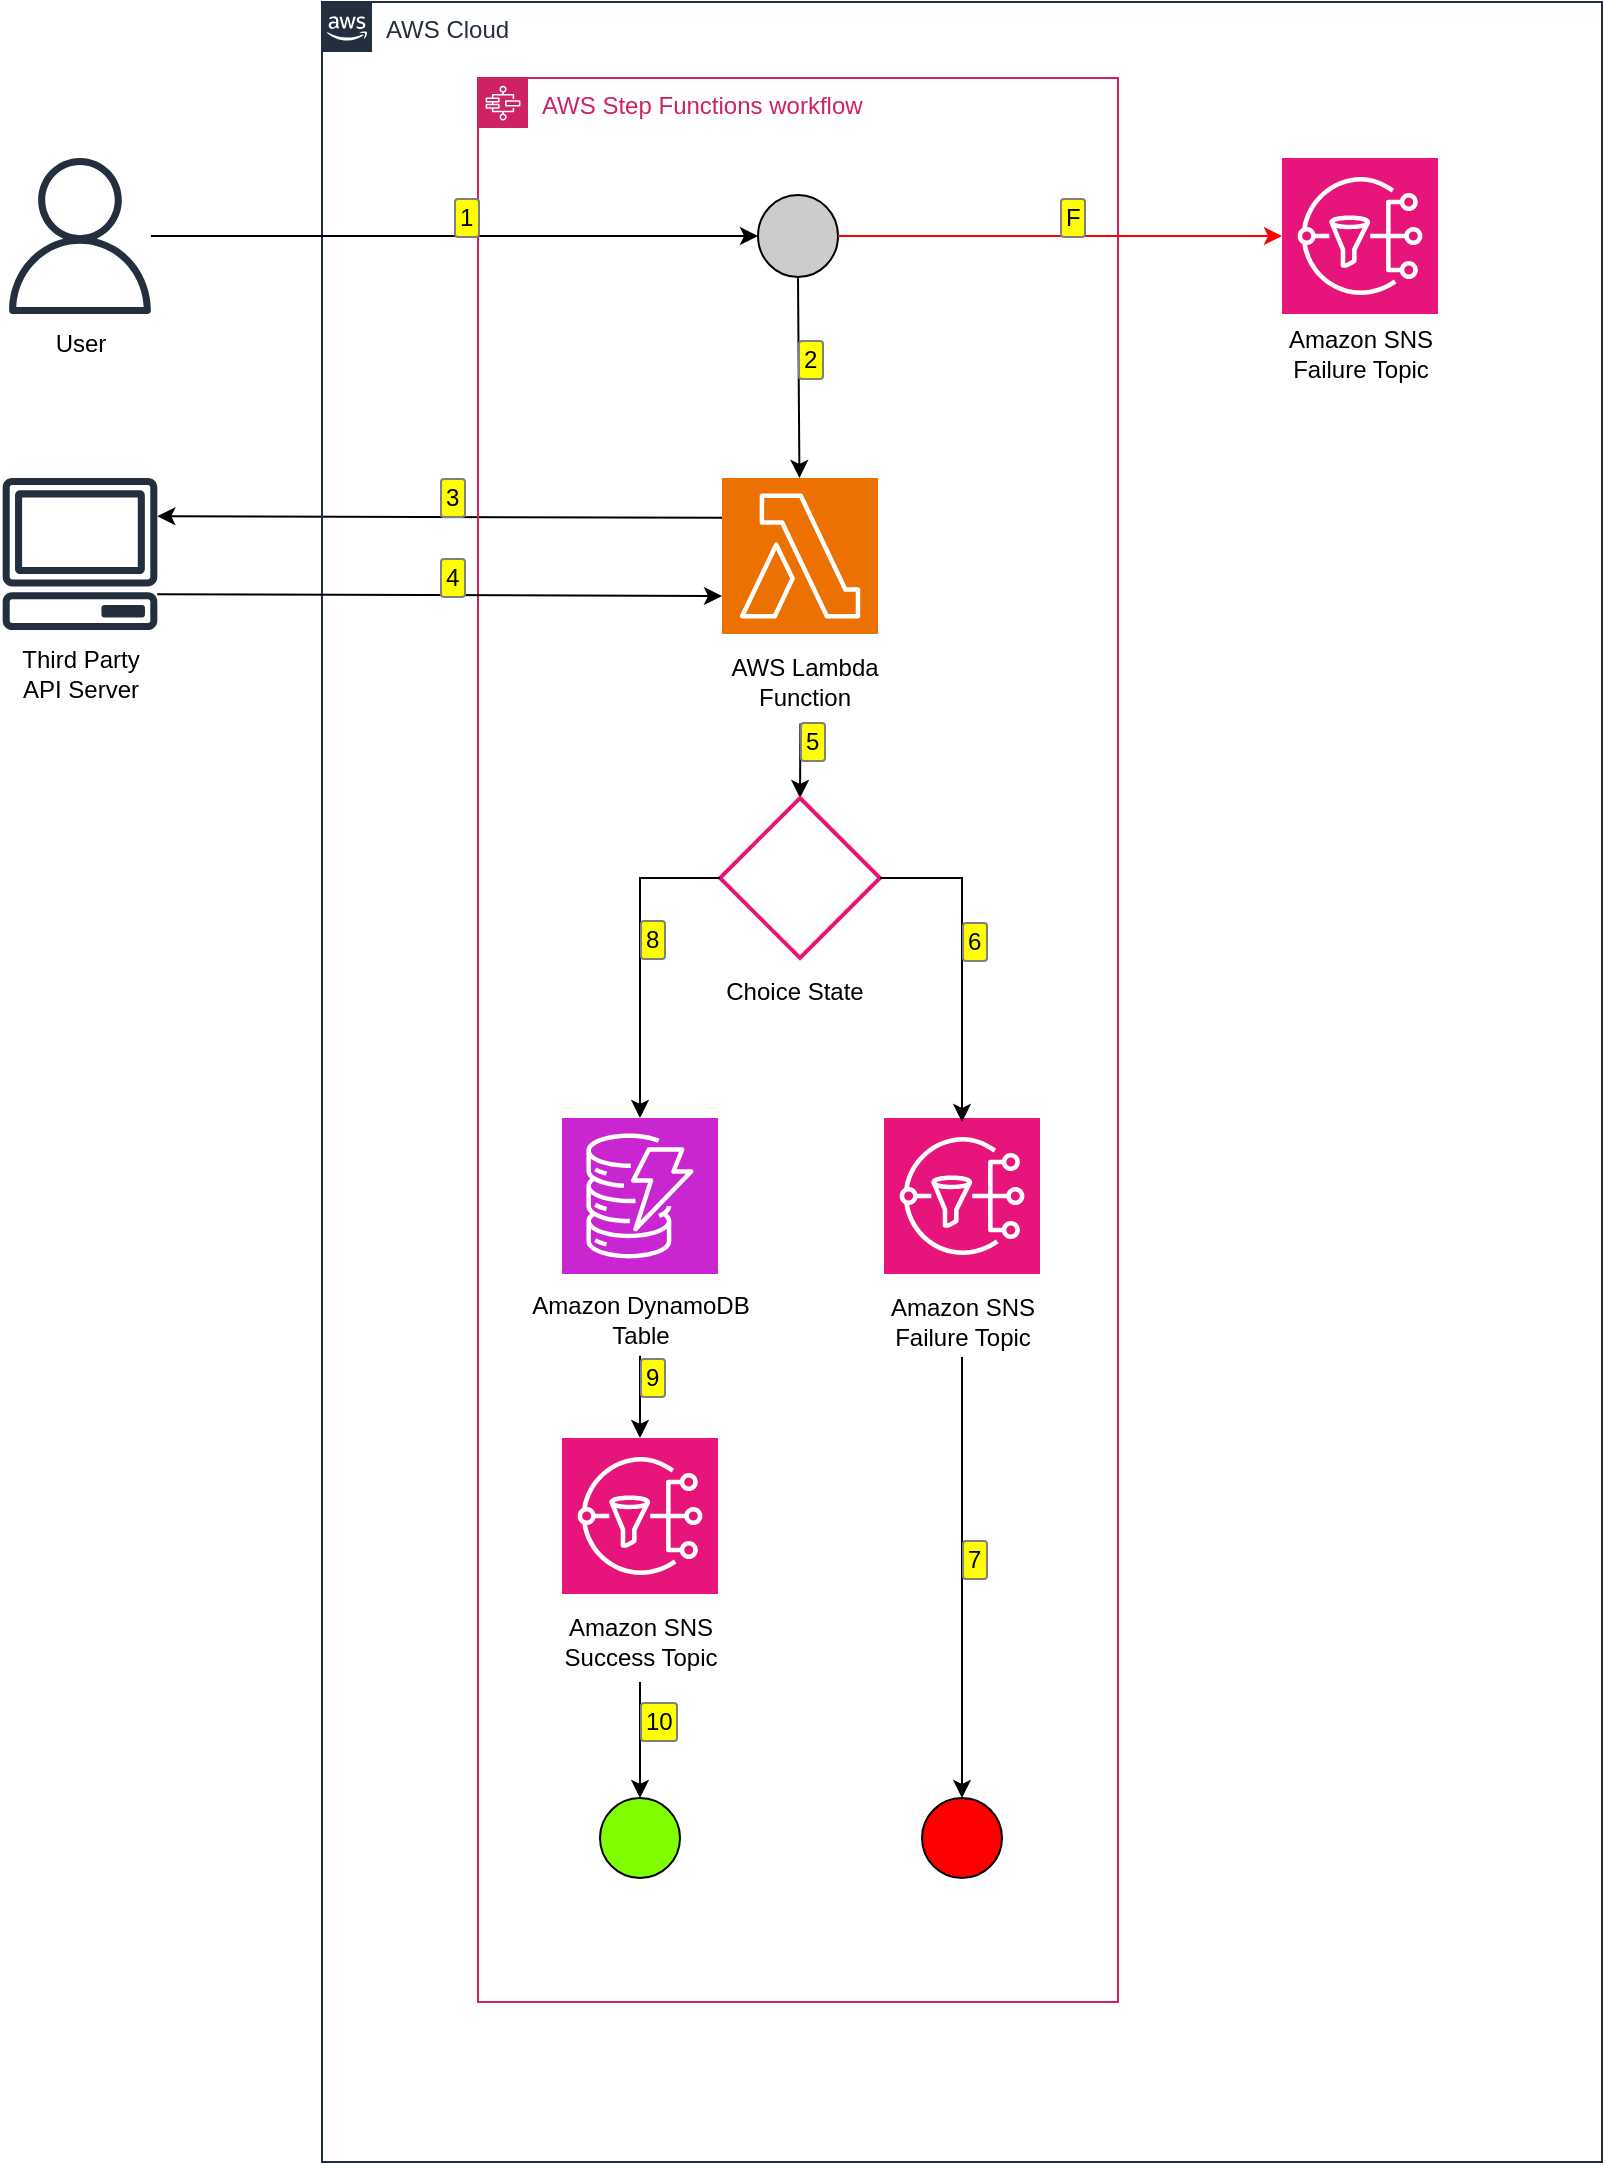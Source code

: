 <mxfile>
    <diagram id="j-ZN3c-Z95xVEWzWztcw" name="Page-1">
        <mxGraphModel dx="835" dy="444" grid="1" gridSize="10" guides="1" tooltips="1" connect="1" arrows="1" fold="1" page="1" pageScale="1" pageWidth="850" pageHeight="1100" math="0" shadow="0">
            <root>
                <mxCell id="0"/>
                <mxCell id="1" parent="0"/>
                <mxCell id="20" style="edgeStyle=none;html=1;enumerate=1;enumerateValue=3;" edge="1" parent="1">
                    <mxGeometry relative="1" as="geometry">
                        <mxPoint x="400.0" y="297.892" as="sourcePoint"/>
                        <mxPoint x="117.665" y="297.107" as="targetPoint"/>
                    </mxGeometry>
                </mxCell>
                <mxCell id="22" style="edgeStyle=none;html=1;exitX=0.482;exitY=1.019;exitDx=0;exitDy=0;exitPerimeter=0;entryX=0.5;entryY=0;entryDx=0;entryDy=0;enumerate=1;enumerateValue=5;" edge="1" parent="1" source="42" target="3">
                    <mxGeometry relative="1" as="geometry"/>
                </mxCell>
                <mxCell id="2" value="" style="sketch=0;points=[[0,0,0],[0.25,0,0],[0.5,0,0],[0.75,0,0],[1,0,0],[0,1,0],[0.25,1,0],[0.5,1,0],[0.75,1,0],[1,1,0],[0,0.25,0],[0,0.5,0],[0,0.75,0],[1,0.25,0],[1,0.5,0],[1,0.75,0]];outlineConnect=0;fontColor=#232F3E;fillColor=#ED7100;strokeColor=#ffffff;dashed=0;verticalLabelPosition=bottom;verticalAlign=top;align=center;html=1;fontSize=12;fontStyle=0;aspect=fixed;shape=mxgraph.aws4.resourceIcon;resIcon=mxgraph.aws4.lambda;" parent="1" vertex="1">
                    <mxGeometry x="400" y="278" width="78" height="78" as="geometry"/>
                </mxCell>
                <mxCell id="3" value="" style="rhombus;strokeWidth=2;strokeColor=#E7157B;fillColor=none;" vertex="1" parent="1">
                    <mxGeometry x="399" y="438" width="80" height="80" as="geometry"/>
                </mxCell>
                <mxCell id="4" value="" style="sketch=0;points=[[0,0,0],[0.25,0,0],[0.5,0,0],[0.75,0,0],[1,0,0],[0,1,0],[0.25,1,0],[0.5,1,0],[0.75,1,0],[1,1,0],[0,0.25,0],[0,0.5,0],[0,0.75,0],[1,0.25,0],[1,0.5,0],[1,0.75,0]];outlineConnect=0;fontColor=#232F3E;fillColor=#C925D1;strokeColor=#ffffff;dashed=0;verticalLabelPosition=bottom;verticalAlign=top;align=center;html=1;fontSize=12;fontStyle=0;aspect=fixed;shape=mxgraph.aws4.resourceIcon;resIcon=mxgraph.aws4.dynamodb;" vertex="1" parent="1">
                    <mxGeometry x="320" y="598" width="78" height="78" as="geometry"/>
                </mxCell>
                <mxCell id="7" value="" style="sketch=0;outlineConnect=0;fontColor=#232F3E;gradientColor=none;fillColor=#232F3D;strokeColor=none;dashed=0;verticalLabelPosition=bottom;verticalAlign=top;align=center;html=1;fontSize=12;fontStyle=0;aspect=fixed;pointerEvents=1;shape=mxgraph.aws4.user;" vertex="1" parent="1">
                    <mxGeometry x="40" y="118" width="78" height="78" as="geometry"/>
                </mxCell>
                <mxCell id="8" value="" style="sketch=0;outlineConnect=0;fontColor=#232F3E;gradientColor=none;fillColor=#232F3D;strokeColor=none;dashed=0;verticalLabelPosition=bottom;verticalAlign=top;align=center;html=1;fontSize=12;fontStyle=0;aspect=fixed;pointerEvents=1;shape=mxgraph.aws4.client;" vertex="1" parent="1">
                    <mxGeometry x="40" y="278" width="78" height="76" as="geometry"/>
                </mxCell>
                <mxCell id="19" style="edgeStyle=none;html=1;exitX=0.5;exitY=1;exitDx=0;exitDy=0;exitPerimeter=0;enumerate=1;enumerateValue=2;" edge="1" parent="1" source="9" target="2">
                    <mxGeometry relative="1" as="geometry"/>
                </mxCell>
                <mxCell id="9" value="" style="strokeWidth=1;html=1;shape=mxgraph.flowchart.start_2;whiteSpace=wrap;fillColor=#CCCCCC;strokeColor=default;" vertex="1" parent="1">
                    <mxGeometry x="418" y="136.5" width="40" height="41" as="geometry"/>
                </mxCell>
                <mxCell id="10" value="" style="strokeWidth=1;html=1;shape=mxgraph.flowchart.start_2;whiteSpace=wrap;fillColor=#80FF00;strokeColor=default;" vertex="1" parent="1">
                    <mxGeometry x="339" y="938" width="40" height="40" as="geometry"/>
                </mxCell>
                <mxCell id="15" value="AWS Step Functions workflow" style="points=[[0,0],[0.25,0],[0.5,0],[0.75,0],[1,0],[1,0.25],[1,0.5],[1,0.75],[1,1],[0.75,1],[0.5,1],[0.25,1],[0,1],[0,0.75],[0,0.5],[0,0.25]];outlineConnect=0;gradientColor=none;html=1;whiteSpace=wrap;fontSize=12;fontStyle=0;container=1;pointerEvents=0;collapsible=0;recursiveResize=0;shape=mxgraph.aws4.group;grIcon=mxgraph.aws4.group_aws_step_functions_workflow;strokeColor=#CD2264;fillColor=none;verticalAlign=top;align=left;spacingLeft=30;fontColor=#CD2264;dashed=0;" vertex="1" parent="1">
                    <mxGeometry x="278" y="78" width="320" height="962" as="geometry"/>
                </mxCell>
                <mxCell id="17" value="AWS Cloud" style="points=[[0,0],[0.25,0],[0.5,0],[0.75,0],[1,0],[1,0.25],[1,0.5],[1,0.75],[1,1],[0.75,1],[0.5,1],[0.25,1],[0,1],[0,0.75],[0,0.5],[0,0.25]];outlineConnect=0;gradientColor=none;html=1;whiteSpace=wrap;fontSize=12;fontStyle=0;container=1;pointerEvents=0;collapsible=0;recursiveResize=0;shape=mxgraph.aws4.group;grIcon=mxgraph.aws4.group_aws_cloud_alt;strokeColor=#232F3E;fillColor=none;verticalAlign=top;align=left;spacingLeft=30;fontColor=#232F3E;dashed=0;" vertex="1" parent="1">
                    <mxGeometry x="200" y="40" width="640" height="1080" as="geometry"/>
                </mxCell>
                <mxCell id="14" value="" style="sketch=0;points=[[0,0,0],[0.25,0,0],[0.5,0,0],[0.75,0,0],[1,0,0],[0,1,0],[0.25,1,0],[0.5,1,0],[0.75,1,0],[1,1,0],[0,0.25,0],[0,0.5,0],[0,0.75,0],[1,0.25,0],[1,0.5,0],[1,0.75,0]];outlineConnect=0;fontColor=#232F3E;fillColor=#E7157B;strokeColor=#ffffff;dashed=0;verticalLabelPosition=bottom;verticalAlign=top;align=center;html=1;fontSize=12;fontStyle=0;aspect=fixed;shape=mxgraph.aws4.resourceIcon;resIcon=mxgraph.aws4.sns;" vertex="1" parent="17">
                    <mxGeometry x="480" y="78" width="78" height="78" as="geometry"/>
                </mxCell>
                <mxCell id="11" value="" style="strokeWidth=1;html=1;shape=mxgraph.flowchart.start_2;whiteSpace=wrap;fillColor=#FF0000;strokeColor=default;" vertex="1" parent="17">
                    <mxGeometry x="300" y="898" width="40" height="40" as="geometry"/>
                </mxCell>
                <mxCell id="5" value="" style="sketch=0;points=[[0,0,0],[0.25,0,0],[0.5,0,0],[0.75,0,0],[1,0,0],[0,1,0],[0.25,1,0],[0.5,1,0],[0.75,1,0],[1,1,0],[0,0.25,0],[0,0.5,0],[0,0.75,0],[1,0.25,0],[1,0.5,0],[1,0.75,0]];outlineConnect=0;fontColor=#232F3E;fillColor=#E7157B;strokeColor=#ffffff;dashed=0;verticalLabelPosition=bottom;verticalAlign=top;align=center;html=1;fontSize=12;fontStyle=0;aspect=fixed;shape=mxgraph.aws4.resourceIcon;resIcon=mxgraph.aws4.sns;" vertex="1" parent="17">
                    <mxGeometry x="281" y="558" width="78" height="78" as="geometry"/>
                </mxCell>
                <mxCell id="24" style="edgeStyle=none;html=1;enumerate=1;enumerateValue=7;exitX=0.5;exitY=0.938;exitDx=0;exitDy=0;exitPerimeter=0;" edge="1" parent="17" source="37" target="11">
                    <mxGeometry relative="1" as="geometry">
                        <mxPoint x="320" y="680" as="sourcePoint"/>
                    </mxGeometry>
                </mxCell>
                <mxCell id="30" value="Amazon SNS&lt;div&gt;Failure Topic&lt;/div&gt;" style="text;html=1;align=center;verticalAlign=middle;resizable=0;points=[];autosize=1;strokeColor=none;fillColor=none;" vertex="1" parent="17">
                    <mxGeometry x="469" y="156" width="100" height="40" as="geometry"/>
                </mxCell>
                <mxCell id="37" value="Amazon SNS&lt;div&gt;Failure Topic&lt;/div&gt;" style="text;html=1;align=center;verticalAlign=middle;resizable=0;points=[];autosize=1;strokeColor=none;fillColor=none;" vertex="1" parent="17">
                    <mxGeometry x="270" y="640" width="100" height="40" as="geometry"/>
                </mxCell>
                <mxCell id="38" value="Amazon DynamoDB&lt;div&gt;Table&lt;/div&gt;" style="text;html=1;align=center;verticalAlign=middle;resizable=0;points=[];autosize=1;strokeColor=none;fillColor=none;" vertex="1" parent="17">
                    <mxGeometry x="94" y="639" width="130" height="40" as="geometry"/>
                </mxCell>
                <mxCell id="40" value="Amazon SNS&lt;div&gt;Success Topic&lt;/div&gt;" style="text;html=1;align=center;verticalAlign=middle;resizable=0;points=[];autosize=1;strokeColor=none;fillColor=none;" vertex="1" parent="17">
                    <mxGeometry x="109" y="800" width="100" height="40" as="geometry"/>
                </mxCell>
                <mxCell id="13" value="" style="sketch=0;points=[[0,0,0],[0.25,0,0],[0.5,0,0],[0.75,0,0],[1,0,0],[0,1,0],[0.25,1,0],[0.5,1,0],[0.75,1,0],[1,1,0],[0,0.25,0],[0,0.5,0],[0,0.75,0],[1,0.25,0],[1,0.5,0],[1,0.75,0]];outlineConnect=0;fontColor=#232F3E;fillColor=#E7157B;strokeColor=#ffffff;dashed=0;verticalLabelPosition=bottom;verticalAlign=top;align=center;html=1;fontSize=12;fontStyle=0;aspect=fixed;shape=mxgraph.aws4.resourceIcon;resIcon=mxgraph.aws4.sns;" vertex="1" parent="17">
                    <mxGeometry x="120" y="718" width="78" height="78" as="geometry"/>
                </mxCell>
                <mxCell id="26" style="edgeStyle=none;html=1;enumerate=1;enumerateValue=9;exitX=0.5;exitY=0.948;exitDx=0;exitDy=0;exitPerimeter=0;" edge="1" parent="17" source="38" target="13">
                    <mxGeometry relative="1" as="geometry">
                        <mxPoint x="160" y="680" as="sourcePoint"/>
                    </mxGeometry>
                </mxCell>
                <mxCell id="41" value="Choice State" style="text;html=1;align=center;verticalAlign=middle;resizable=0;points=[];autosize=1;strokeColor=none;fillColor=none;" vertex="1" parent="17">
                    <mxGeometry x="191" y="480" width="90" height="30" as="geometry"/>
                </mxCell>
                <mxCell id="42" value="AWS Lambda&lt;div&gt;Function&lt;/div&gt;" style="text;html=1;align=center;verticalAlign=middle;resizable=0;points=[];autosize=1;strokeColor=none;fillColor=none;" vertex="1" parent="17">
                    <mxGeometry x="191" y="320" width="100" height="40" as="geometry"/>
                </mxCell>
                <mxCell id="18" style="edgeStyle=none;html=1;entryX=0;entryY=0.5;entryDx=0;entryDy=0;entryPerimeter=0;enumerate=1;enumerateValue=1;" edge="1" parent="1" source="7" target="9">
                    <mxGeometry relative="1" as="geometry"/>
                </mxCell>
                <mxCell id="21" style="edgeStyle=none;html=1;entryX=0;entryY=0.5;entryDx=0;entryDy=0;entryPerimeter=0;enumerate=1;enumerateValue=4;" edge="1" parent="1">
                    <mxGeometry relative="1" as="geometry">
                        <mxPoint x="117.665" y="336.12" as="sourcePoint"/>
                        <mxPoint x="400.0" y="337" as="targetPoint"/>
                    </mxGeometry>
                </mxCell>
                <mxCell id="23" style="edgeStyle=none;html=1;exitX=1;exitY=0.5;exitDx=0;exitDy=0;enumerate=1;enumerateValue=6;rounded=0;curved=0;" edge="1" parent="1" source="3">
                    <mxGeometry relative="1" as="geometry">
                        <mxPoint x="520" y="600" as="targetPoint"/>
                        <Array as="points">
                            <mxPoint x="520" y="478"/>
                        </Array>
                    </mxGeometry>
                </mxCell>
                <mxCell id="25" style="edgeStyle=none;html=1;exitX=0;exitY=0.5;exitDx=0;exitDy=0;entryX=0.5;entryY=0;entryDx=0;entryDy=0;entryPerimeter=0;rounded=0;curved=0;enumerate=1;enumerateValue=8;" edge="1" parent="1" source="3" target="4">
                    <mxGeometry relative="1" as="geometry">
                        <Array as="points">
                            <mxPoint x="359" y="478"/>
                        </Array>
                    </mxGeometry>
                </mxCell>
                <mxCell id="27" style="edgeStyle=none;html=1;exitX=0.5;exitY=1;exitDx=0;exitDy=0;exitPerimeter=0;entryX=0.5;entryY=0;entryDx=0;entryDy=0;entryPerimeter=0;enumerate=1;enumerateValue=10;" edge="1" parent="1" source="40" target="10">
                    <mxGeometry relative="1" as="geometry"/>
                </mxCell>
                <mxCell id="28" style="edgeStyle=none;html=1;exitX=1;exitY=0.5;exitDx=0;exitDy=0;exitPerimeter=0;entryX=0;entryY=0.5;entryDx=0;entryDy=0;entryPerimeter=0;enumerate=1;enumerateValue=F;strokeColor=#FF0000;" edge="1" parent="1" source="9" target="14">
                    <mxGeometry relative="1" as="geometry"/>
                </mxCell>
                <mxCell id="29" value="User" style="text;html=1;align=center;verticalAlign=middle;resizable=0;points=[];autosize=1;strokeColor=none;fillColor=none;" vertex="1" parent="1">
                    <mxGeometry x="54" y="196" width="50" height="30" as="geometry"/>
                </mxCell>
                <mxCell id="43" value="Third Party&lt;div&gt;API Server&lt;/div&gt;" style="text;html=1;align=center;verticalAlign=middle;resizable=0;points=[];autosize=1;strokeColor=none;fillColor=none;" vertex="1" parent="1">
                    <mxGeometry x="39" y="356" width="80" height="40" as="geometry"/>
                </mxCell>
            </root>
        </mxGraphModel>
    </diagram>
</mxfile>